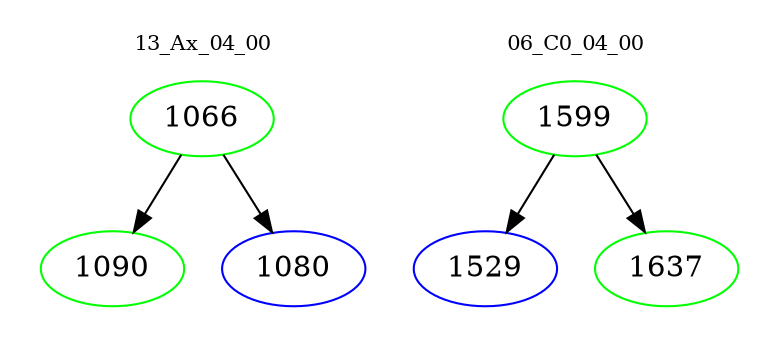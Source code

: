 digraph{
subgraph cluster_0 {
color = white
label = "13_Ax_04_00";
fontsize=10;
T0_1066 [label="1066", color="green"]
T0_1066 -> T0_1090 [color="black"]
T0_1090 [label="1090", color="green"]
T0_1066 -> T0_1080 [color="black"]
T0_1080 [label="1080", color="blue"]
}
subgraph cluster_1 {
color = white
label = "06_C0_04_00";
fontsize=10;
T1_1599 [label="1599", color="green"]
T1_1599 -> T1_1529 [color="black"]
T1_1529 [label="1529", color="blue"]
T1_1599 -> T1_1637 [color="black"]
T1_1637 [label="1637", color="green"]
}
}
